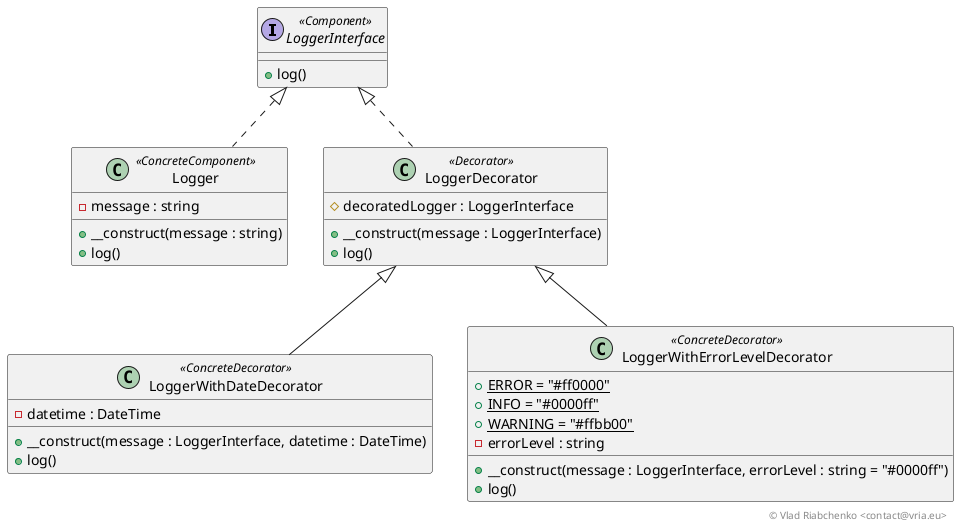 @startuml

interface LoggerInterface << Component >> {
    +log()
}

class Logger << ConcreteComponent >> {
    -message : string
	+__construct(message : string)
    +log()
}

class LoggerDecorator << Decorator >> {
    #decoratedLogger : LoggerInterface
	+__construct(message : LoggerInterface)
    +log()
}

class LoggerWithDateDecorator << ConcreteDecorator >> {
    -datetime : DateTime
	+__construct(message : LoggerInterface, datetime : DateTime)
    +log()
}

class LoggerWithErrorLevelDecorator << ConcreteDecorator >> {
    +{static}ERROR = "#ff0000"
    +{static}INFO = "#0000ff"
    +{static}WARNING = "#ffbb00"
    -errorLevel : string
	+__construct(message : LoggerInterface, errorLevel : string = "#0000ff")
    +log()
}

class Logger implements LoggerInterface
class LoggerDecorator implements LoggerInterface
class LoggerWithDateDecorator extends LoggerDecorator
class LoggerWithErrorLevelDecorator extends LoggerDecorator

right footer © Vlad Riabchenko <contact@vria.eu>

@enduml
